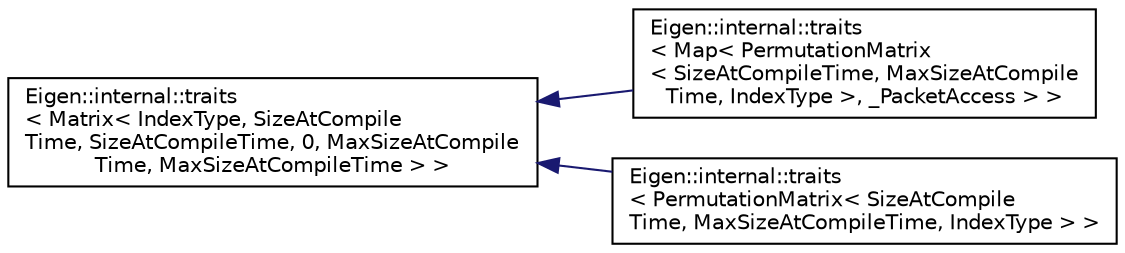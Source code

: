 digraph "Graphical Class Hierarchy"
{
  edge [fontname="Helvetica",fontsize="10",labelfontname="Helvetica",labelfontsize="10"];
  node [fontname="Helvetica",fontsize="10",shape=record];
  rankdir="LR";
  Node1 [label="Eigen::internal::traits\l\< Matrix\< IndexType, SizeAtCompile\lTime, SizeAtCompileTime, 0, MaxSizeAtCompile\lTime, MaxSizeAtCompileTime \> \>",height=0.2,width=0.4,color="black", fillcolor="white", style="filled",URL="$struct_eigen_1_1internal_1_1traits.html"];
  Node1 -> Node2 [dir="back",color="midnightblue",fontsize="10",style="solid",fontname="Helvetica"];
  Node2 [label="Eigen::internal::traits\l\< Map\< PermutationMatrix\l\< SizeAtCompileTime, MaxSizeAtCompile\lTime, IndexType \>, _PacketAccess \> \>",height=0.2,width=0.4,color="black", fillcolor="white", style="filled",URL="$struct_eigen_1_1internal_1_1traits_3_01_map_3_01_permutation_matrix_3_01_size_at_compile_time_007fd908507be45fae70e4a2e012ff536a.html"];
  Node1 -> Node3 [dir="back",color="midnightblue",fontsize="10",style="solid",fontname="Helvetica"];
  Node3 [label="Eigen::internal::traits\l\< PermutationMatrix\< SizeAtCompile\lTime, MaxSizeAtCompileTime, IndexType \> \>",height=0.2,width=0.4,color="black", fillcolor="white", style="filled",URL="$struct_eigen_1_1internal_1_1traits_3_01_permutation_matrix_3_01_size_at_compile_time_00_01_max_s907408b5b713a2ad0dec62b54ff0a24b.html"];
}
